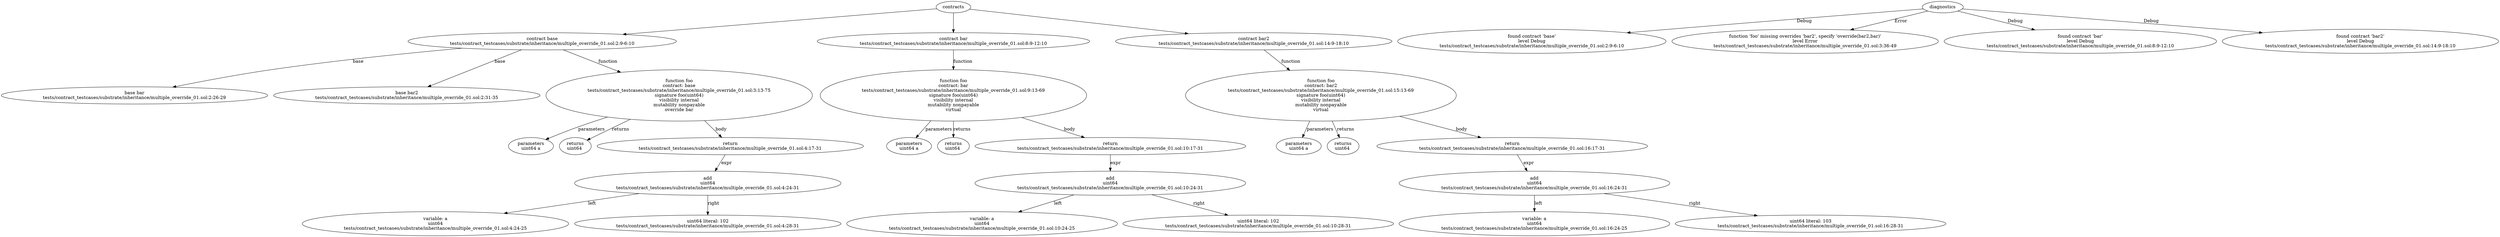 strict digraph "tests/contract_testcases/substrate/inheritance/multiple_override_01.sol" {
	contract [label="contract base\ntests/contract_testcases/substrate/inheritance/multiple_override_01.sol:2:9-6:10"]
	base [label="base bar\ntests/contract_testcases/substrate/inheritance/multiple_override_01.sol:2:26-29"]
	base_3 [label="base bar2\ntests/contract_testcases/substrate/inheritance/multiple_override_01.sol:2:31-35"]
	foo [label="function foo\ncontract: base\ntests/contract_testcases/substrate/inheritance/multiple_override_01.sol:3:13-75\nsignature foo(uint64)\nvisibility internal\nmutability nonpayable\noverride bar"]
	parameters [label="parameters\nuint64 a"]
	returns [label="returns\nuint64 "]
	return [label="return\ntests/contract_testcases/substrate/inheritance/multiple_override_01.sol:4:17-31"]
	add [label="add\nuint64\ntests/contract_testcases/substrate/inheritance/multiple_override_01.sol:4:24-31"]
	variable [label="variable: a\nuint64\ntests/contract_testcases/substrate/inheritance/multiple_override_01.sol:4:24-25"]
	number_literal [label="uint64 literal: 102\ntests/contract_testcases/substrate/inheritance/multiple_override_01.sol:4:28-31"]
	contract_11 [label="contract bar\ntests/contract_testcases/substrate/inheritance/multiple_override_01.sol:8:9-12:10"]
	foo_12 [label="function foo\ncontract: bar\ntests/contract_testcases/substrate/inheritance/multiple_override_01.sol:9:13-69\nsignature foo(uint64)\nvisibility internal\nmutability nonpayable\nvirtual"]
	parameters_13 [label="parameters\nuint64 a"]
	returns_14 [label="returns\nuint64 "]
	return_15 [label="return\ntests/contract_testcases/substrate/inheritance/multiple_override_01.sol:10:17-31"]
	add_16 [label="add\nuint64\ntests/contract_testcases/substrate/inheritance/multiple_override_01.sol:10:24-31"]
	variable_17 [label="variable: a\nuint64\ntests/contract_testcases/substrate/inheritance/multiple_override_01.sol:10:24-25"]
	number_literal_18 [label="uint64 literal: 102\ntests/contract_testcases/substrate/inheritance/multiple_override_01.sol:10:28-31"]
	contract_19 [label="contract bar2\ntests/contract_testcases/substrate/inheritance/multiple_override_01.sol:14:9-18:10"]
	foo_20 [label="function foo\ncontract: bar2\ntests/contract_testcases/substrate/inheritance/multiple_override_01.sol:15:13-69\nsignature foo(uint64)\nvisibility internal\nmutability nonpayable\nvirtual"]
	parameters_21 [label="parameters\nuint64 a"]
	returns_22 [label="returns\nuint64 "]
	return_23 [label="return\ntests/contract_testcases/substrate/inheritance/multiple_override_01.sol:16:17-31"]
	add_24 [label="add\nuint64\ntests/contract_testcases/substrate/inheritance/multiple_override_01.sol:16:24-31"]
	variable_25 [label="variable: a\nuint64\ntests/contract_testcases/substrate/inheritance/multiple_override_01.sol:16:24-25"]
	number_literal_26 [label="uint64 literal: 103\ntests/contract_testcases/substrate/inheritance/multiple_override_01.sol:16:28-31"]
	diagnostic [label="found contract 'base'\nlevel Debug\ntests/contract_testcases/substrate/inheritance/multiple_override_01.sol:2:9-6:10"]
	diagnostic_29 [label="function 'foo' missing overrides 'bar2', specify 'override(bar2,bar)'\nlevel Error\ntests/contract_testcases/substrate/inheritance/multiple_override_01.sol:3:36-49"]
	diagnostic_30 [label="found contract 'bar'\nlevel Debug\ntests/contract_testcases/substrate/inheritance/multiple_override_01.sol:8:9-12:10"]
	diagnostic_31 [label="found contract 'bar2'\nlevel Debug\ntests/contract_testcases/substrate/inheritance/multiple_override_01.sol:14:9-18:10"]
	contracts -> contract
	contract -> base [label="base"]
	contract -> base_3 [label="base"]
	contract -> foo [label="function"]
	foo -> parameters [label="parameters"]
	foo -> returns [label="returns"]
	foo -> return [label="body"]
	return -> add [label="expr"]
	add -> variable [label="left"]
	add -> number_literal [label="right"]
	contracts -> contract_11
	contract_11 -> foo_12 [label="function"]
	foo_12 -> parameters_13 [label="parameters"]
	foo_12 -> returns_14 [label="returns"]
	foo_12 -> return_15 [label="body"]
	return_15 -> add_16 [label="expr"]
	add_16 -> variable_17 [label="left"]
	add_16 -> number_literal_18 [label="right"]
	contracts -> contract_19
	contract_19 -> foo_20 [label="function"]
	foo_20 -> parameters_21 [label="parameters"]
	foo_20 -> returns_22 [label="returns"]
	foo_20 -> return_23 [label="body"]
	return_23 -> add_24 [label="expr"]
	add_24 -> variable_25 [label="left"]
	add_24 -> number_literal_26 [label="right"]
	diagnostics -> diagnostic [label="Debug"]
	diagnostics -> diagnostic_29 [label="Error"]
	diagnostics -> diagnostic_30 [label="Debug"]
	diagnostics -> diagnostic_31 [label="Debug"]
}
